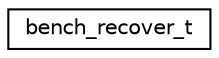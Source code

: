 digraph "Graphical Class Hierarchy"
{
  edge [fontname="Helvetica",fontsize="10",labelfontname="Helvetica",labelfontsize="10"];
  node [fontname="Helvetica",fontsize="10",shape=record];
  rankdir="LR";
  Node0 [label="bench_recover_t",height=0.2,width=0.4,color="black", fillcolor="white", style="filled",URL="$structbench__recover__t.html"];
}
